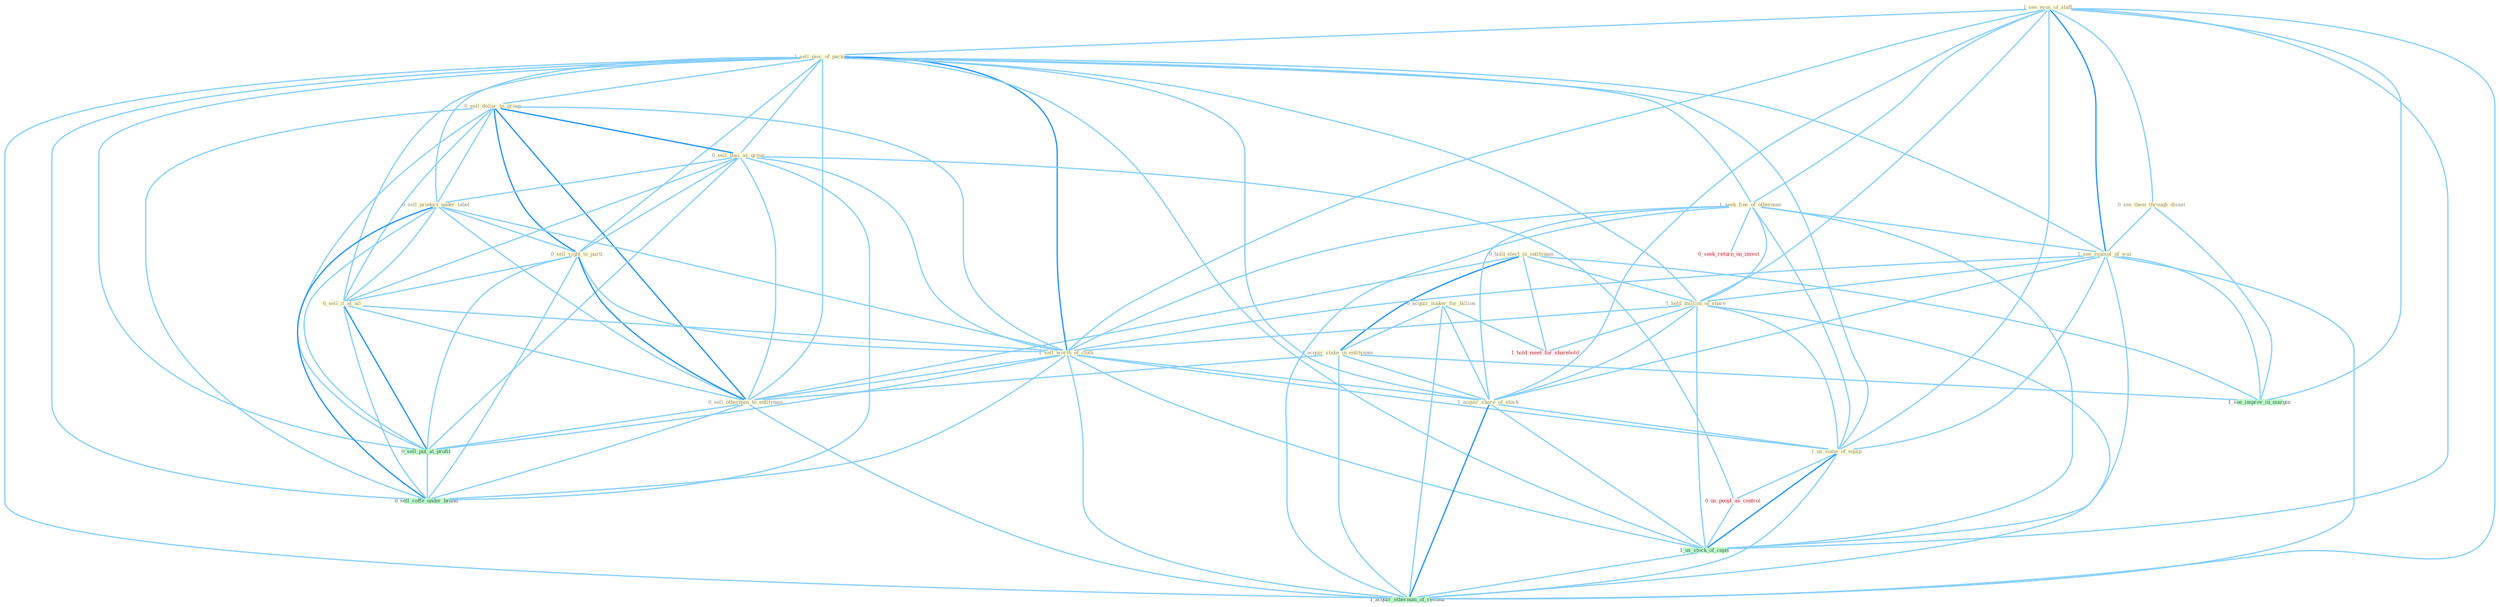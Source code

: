 Graph G{ 
    node
    [shape=polygon,style=filled,width=.5,height=.06,color="#BDFCC9",fixedsize=true,fontsize=4,
    fontcolor="#2f4f4f"];
    {node
    [color="#ffffe0", fontcolor="#8b7d6b"] "0_acquir_maker_for_billion " "1_see_eros_of_staff " "0_hold_elect_in_entitynam " "1_sell_piec_of_packag " "0_sell_dollar_to_group " "0_sell_busi_as_group " "0_see_them_through_disast " "1_seek_fine_of_othernum " "0_sell_product_under_label " "0_sell_right_to_parti " "1_acquir_stake_in_entitynam " "1_see_exampl_of_wai " "1_hold_million_of_share " "0_sell_it_at_all " "1_sell_worth_of_cloth " "1_acquir_share_of_stock " "1_us_some_of_equip " "0_sell_othernum_to_entitynam "}
{node [color="#fff0f5", fontcolor="#b22222"] "0_us_peopl_as_control " "0_seek_return_on_invest " "1_hold_meet_for_sharehold "}
edge [color="#B0E2FF"];

	"0_acquir_maker_for_billion " -- "1_acquir_stake_in_entitynam " [w="1", color="#87cefa" ];
	"0_acquir_maker_for_billion " -- "1_acquir_share_of_stock " [w="1", color="#87cefa" ];
	"0_acquir_maker_for_billion " -- "1_hold_meet_for_sharehold " [w="1", color="#87cefa" ];
	"0_acquir_maker_for_billion " -- "1_acquir_othernum_of_restaur " [w="1", color="#87cefa" ];
	"1_see_eros_of_staff " -- "1_sell_piec_of_packag " [w="1", color="#87cefa" ];
	"1_see_eros_of_staff " -- "0_see_them_through_disast " [w="1", color="#87cefa" ];
	"1_see_eros_of_staff " -- "1_seek_fine_of_othernum " [w="1", color="#87cefa" ];
	"1_see_eros_of_staff " -- "1_see_exampl_of_wai " [w="2", color="#1e90ff" , len=0.8];
	"1_see_eros_of_staff " -- "1_hold_million_of_share " [w="1", color="#87cefa" ];
	"1_see_eros_of_staff " -- "1_sell_worth_of_cloth " [w="1", color="#87cefa" ];
	"1_see_eros_of_staff " -- "1_acquir_share_of_stock " [w="1", color="#87cefa" ];
	"1_see_eros_of_staff " -- "1_us_some_of_equip " [w="1", color="#87cefa" ];
	"1_see_eros_of_staff " -- "1_us_stock_of_capit " [w="1", color="#87cefa" ];
	"1_see_eros_of_staff " -- "1_see_improv_in_margin " [w="1", color="#87cefa" ];
	"1_see_eros_of_staff " -- "1_acquir_othernum_of_restaur " [w="1", color="#87cefa" ];
	"0_hold_elect_in_entitynam " -- "1_acquir_stake_in_entitynam " [w="2", color="#1e90ff" , len=0.8];
	"0_hold_elect_in_entitynam " -- "1_hold_million_of_share " [w="1", color="#87cefa" ];
	"0_hold_elect_in_entitynam " -- "0_sell_othernum_to_entitynam " [w="1", color="#87cefa" ];
	"0_hold_elect_in_entitynam " -- "1_see_improv_in_margin " [w="1", color="#87cefa" ];
	"0_hold_elect_in_entitynam " -- "1_hold_meet_for_sharehold " [w="1", color="#87cefa" ];
	"1_sell_piec_of_packag " -- "0_sell_dollar_to_group " [w="1", color="#87cefa" ];
	"1_sell_piec_of_packag " -- "0_sell_busi_as_group " [w="1", color="#87cefa" ];
	"1_sell_piec_of_packag " -- "1_seek_fine_of_othernum " [w="1", color="#87cefa" ];
	"1_sell_piec_of_packag " -- "0_sell_product_under_label " [w="1", color="#87cefa" ];
	"1_sell_piec_of_packag " -- "0_sell_right_to_parti " [w="1", color="#87cefa" ];
	"1_sell_piec_of_packag " -- "1_see_exampl_of_wai " [w="1", color="#87cefa" ];
	"1_sell_piec_of_packag " -- "1_hold_million_of_share " [w="1", color="#87cefa" ];
	"1_sell_piec_of_packag " -- "0_sell_it_at_all " [w="1", color="#87cefa" ];
	"1_sell_piec_of_packag " -- "1_sell_worth_of_cloth " [w="2", color="#1e90ff" , len=0.8];
	"1_sell_piec_of_packag " -- "1_acquir_share_of_stock " [w="1", color="#87cefa" ];
	"1_sell_piec_of_packag " -- "1_us_some_of_equip " [w="1", color="#87cefa" ];
	"1_sell_piec_of_packag " -- "0_sell_othernum_to_entitynam " [w="1", color="#87cefa" ];
	"1_sell_piec_of_packag " -- "0_sell_put_at_profit " [w="1", color="#87cefa" ];
	"1_sell_piec_of_packag " -- "1_us_stock_of_capit " [w="1", color="#87cefa" ];
	"1_sell_piec_of_packag " -- "0_sell_coffe_under_brand " [w="1", color="#87cefa" ];
	"1_sell_piec_of_packag " -- "1_acquir_othernum_of_restaur " [w="1", color="#87cefa" ];
	"0_sell_dollar_to_group " -- "0_sell_busi_as_group " [w="2", color="#1e90ff" , len=0.8];
	"0_sell_dollar_to_group " -- "0_sell_product_under_label " [w="1", color="#87cefa" ];
	"0_sell_dollar_to_group " -- "0_sell_right_to_parti " [w="2", color="#1e90ff" , len=0.8];
	"0_sell_dollar_to_group " -- "0_sell_it_at_all " [w="1", color="#87cefa" ];
	"0_sell_dollar_to_group " -- "1_sell_worth_of_cloth " [w="1", color="#87cefa" ];
	"0_sell_dollar_to_group " -- "0_sell_othernum_to_entitynam " [w="2", color="#1e90ff" , len=0.8];
	"0_sell_dollar_to_group " -- "0_sell_put_at_profit " [w="1", color="#87cefa" ];
	"0_sell_dollar_to_group " -- "0_sell_coffe_under_brand " [w="1", color="#87cefa" ];
	"0_sell_busi_as_group " -- "0_sell_product_under_label " [w="1", color="#87cefa" ];
	"0_sell_busi_as_group " -- "0_sell_right_to_parti " [w="1", color="#87cefa" ];
	"0_sell_busi_as_group " -- "0_sell_it_at_all " [w="1", color="#87cefa" ];
	"0_sell_busi_as_group " -- "1_sell_worth_of_cloth " [w="1", color="#87cefa" ];
	"0_sell_busi_as_group " -- "0_sell_othernum_to_entitynam " [w="1", color="#87cefa" ];
	"0_sell_busi_as_group " -- "0_us_peopl_as_control " [w="1", color="#87cefa" ];
	"0_sell_busi_as_group " -- "0_sell_put_at_profit " [w="1", color="#87cefa" ];
	"0_sell_busi_as_group " -- "0_sell_coffe_under_brand " [w="1", color="#87cefa" ];
	"0_see_them_through_disast " -- "1_see_exampl_of_wai " [w="1", color="#87cefa" ];
	"0_see_them_through_disast " -- "1_see_improv_in_margin " [w="1", color="#87cefa" ];
	"1_seek_fine_of_othernum " -- "1_see_exampl_of_wai " [w="1", color="#87cefa" ];
	"1_seek_fine_of_othernum " -- "1_hold_million_of_share " [w="1", color="#87cefa" ];
	"1_seek_fine_of_othernum " -- "1_sell_worth_of_cloth " [w="1", color="#87cefa" ];
	"1_seek_fine_of_othernum " -- "1_acquir_share_of_stock " [w="1", color="#87cefa" ];
	"1_seek_fine_of_othernum " -- "1_us_some_of_equip " [w="1", color="#87cefa" ];
	"1_seek_fine_of_othernum " -- "0_seek_return_on_invest " [w="1", color="#87cefa" ];
	"1_seek_fine_of_othernum " -- "1_us_stock_of_capit " [w="1", color="#87cefa" ];
	"1_seek_fine_of_othernum " -- "1_acquir_othernum_of_restaur " [w="1", color="#87cefa" ];
	"0_sell_product_under_label " -- "0_sell_right_to_parti " [w="1", color="#87cefa" ];
	"0_sell_product_under_label " -- "0_sell_it_at_all " [w="1", color="#87cefa" ];
	"0_sell_product_under_label " -- "1_sell_worth_of_cloth " [w="1", color="#87cefa" ];
	"0_sell_product_under_label " -- "0_sell_othernum_to_entitynam " [w="1", color="#87cefa" ];
	"0_sell_product_under_label " -- "0_sell_put_at_profit " [w="1", color="#87cefa" ];
	"0_sell_product_under_label " -- "0_sell_coffe_under_brand " [w="2", color="#1e90ff" , len=0.8];
	"0_sell_right_to_parti " -- "0_sell_it_at_all " [w="1", color="#87cefa" ];
	"0_sell_right_to_parti " -- "1_sell_worth_of_cloth " [w="1", color="#87cefa" ];
	"0_sell_right_to_parti " -- "0_sell_othernum_to_entitynam " [w="2", color="#1e90ff" , len=0.8];
	"0_sell_right_to_parti " -- "0_sell_put_at_profit " [w="1", color="#87cefa" ];
	"0_sell_right_to_parti " -- "0_sell_coffe_under_brand " [w="1", color="#87cefa" ];
	"1_acquir_stake_in_entitynam " -- "1_acquir_share_of_stock " [w="1", color="#87cefa" ];
	"1_acquir_stake_in_entitynam " -- "0_sell_othernum_to_entitynam " [w="1", color="#87cefa" ];
	"1_acquir_stake_in_entitynam " -- "1_see_improv_in_margin " [w="1", color="#87cefa" ];
	"1_acquir_stake_in_entitynam " -- "1_acquir_othernum_of_restaur " [w="1", color="#87cefa" ];
	"1_see_exampl_of_wai " -- "1_hold_million_of_share " [w="1", color="#87cefa" ];
	"1_see_exampl_of_wai " -- "1_sell_worth_of_cloth " [w="1", color="#87cefa" ];
	"1_see_exampl_of_wai " -- "1_acquir_share_of_stock " [w="1", color="#87cefa" ];
	"1_see_exampl_of_wai " -- "1_us_some_of_equip " [w="1", color="#87cefa" ];
	"1_see_exampl_of_wai " -- "1_us_stock_of_capit " [w="1", color="#87cefa" ];
	"1_see_exampl_of_wai " -- "1_see_improv_in_margin " [w="1", color="#87cefa" ];
	"1_see_exampl_of_wai " -- "1_acquir_othernum_of_restaur " [w="1", color="#87cefa" ];
	"1_hold_million_of_share " -- "1_sell_worth_of_cloth " [w="1", color="#87cefa" ];
	"1_hold_million_of_share " -- "1_acquir_share_of_stock " [w="1", color="#87cefa" ];
	"1_hold_million_of_share " -- "1_us_some_of_equip " [w="1", color="#87cefa" ];
	"1_hold_million_of_share " -- "1_us_stock_of_capit " [w="1", color="#87cefa" ];
	"1_hold_million_of_share " -- "1_hold_meet_for_sharehold " [w="1", color="#87cefa" ];
	"1_hold_million_of_share " -- "1_acquir_othernum_of_restaur " [w="1", color="#87cefa" ];
	"0_sell_it_at_all " -- "1_sell_worth_of_cloth " [w="1", color="#87cefa" ];
	"0_sell_it_at_all " -- "0_sell_othernum_to_entitynam " [w="1", color="#87cefa" ];
	"0_sell_it_at_all " -- "0_sell_put_at_profit " [w="2", color="#1e90ff" , len=0.8];
	"0_sell_it_at_all " -- "0_sell_coffe_under_brand " [w="1", color="#87cefa" ];
	"1_sell_worth_of_cloth " -- "1_acquir_share_of_stock " [w="1", color="#87cefa" ];
	"1_sell_worth_of_cloth " -- "1_us_some_of_equip " [w="1", color="#87cefa" ];
	"1_sell_worth_of_cloth " -- "0_sell_othernum_to_entitynam " [w="1", color="#87cefa" ];
	"1_sell_worth_of_cloth " -- "0_sell_put_at_profit " [w="1", color="#87cefa" ];
	"1_sell_worth_of_cloth " -- "1_us_stock_of_capit " [w="1", color="#87cefa" ];
	"1_sell_worth_of_cloth " -- "0_sell_coffe_under_brand " [w="1", color="#87cefa" ];
	"1_sell_worth_of_cloth " -- "1_acquir_othernum_of_restaur " [w="1", color="#87cefa" ];
	"1_acquir_share_of_stock " -- "1_us_some_of_equip " [w="1", color="#87cefa" ];
	"1_acquir_share_of_stock " -- "1_us_stock_of_capit " [w="1", color="#87cefa" ];
	"1_acquir_share_of_stock " -- "1_acquir_othernum_of_restaur " [w="2", color="#1e90ff" , len=0.8];
	"1_us_some_of_equip " -- "0_us_peopl_as_control " [w="1", color="#87cefa" ];
	"1_us_some_of_equip " -- "1_us_stock_of_capit " [w="2", color="#1e90ff" , len=0.8];
	"1_us_some_of_equip " -- "1_acquir_othernum_of_restaur " [w="1", color="#87cefa" ];
	"0_sell_othernum_to_entitynam " -- "0_sell_put_at_profit " [w="1", color="#87cefa" ];
	"0_sell_othernum_to_entitynam " -- "0_sell_coffe_under_brand " [w="1", color="#87cefa" ];
	"0_sell_othernum_to_entitynam " -- "1_acquir_othernum_of_restaur " [w="1", color="#87cefa" ];
	"0_us_peopl_as_control " -- "1_us_stock_of_capit " [w="1", color="#87cefa" ];
	"0_sell_put_at_profit " -- "0_sell_coffe_under_brand " [w="1", color="#87cefa" ];
	"1_us_stock_of_capit " -- "1_acquir_othernum_of_restaur " [w="1", color="#87cefa" ];
}